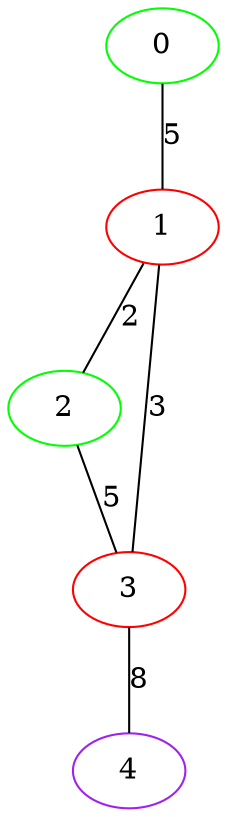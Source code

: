 graph "" {
0 [color=green, weight=2];
1 [color=red, weight=1];
2 [color=green, weight=2];
3 [color=red, weight=1];
4 [color=purple, weight=4];
0 -- 1  [key=0, label=5];
1 -- 2  [key=0, label=2];
1 -- 3  [key=0, label=3];
2 -- 3  [key=0, label=5];
3 -- 4  [key=0, label=8];
}
